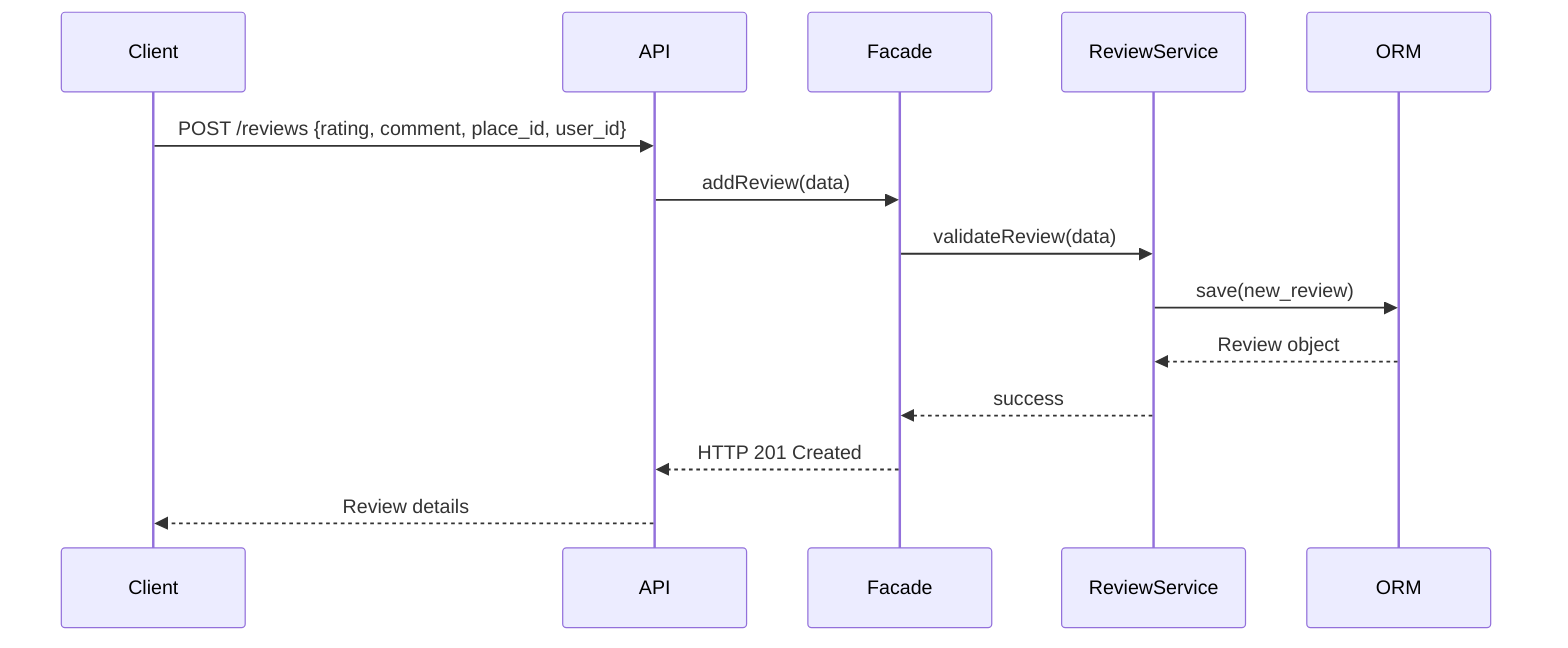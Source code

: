 sequenceDiagram
    participant Client
    participant API
    participant Facade
    participant ReviewService
    participant ORM

    Client->>API: POST /reviews {rating, comment, place_id, user_id}
    API->>Facade: addReview(data)
    Facade->>ReviewService: validateReview(data)
    ReviewService->>ORM: save(new_review)
    ORM-->>ReviewService: Review object
    ReviewService-->>Facade: success
    Facade-->>API: HTTP 201 Created
    API-->>Client: Review details